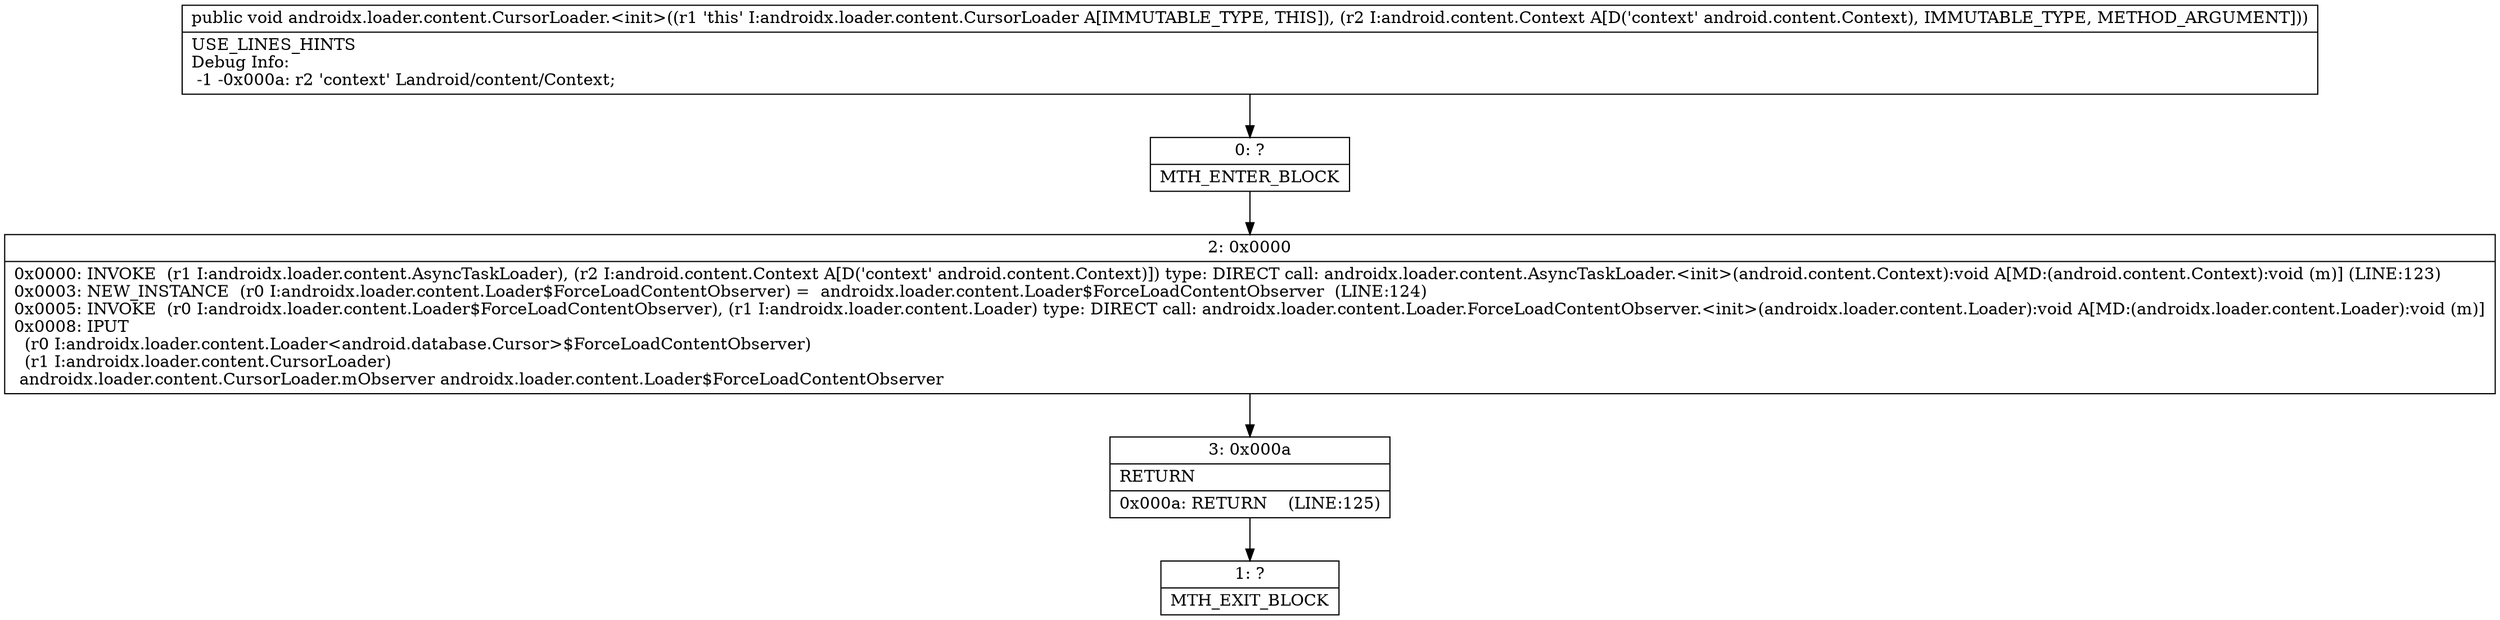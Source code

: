 digraph "CFG forandroidx.loader.content.CursorLoader.\<init\>(Landroid\/content\/Context;)V" {
Node_0 [shape=record,label="{0\:\ ?|MTH_ENTER_BLOCK\l}"];
Node_2 [shape=record,label="{2\:\ 0x0000|0x0000: INVOKE  (r1 I:androidx.loader.content.AsyncTaskLoader), (r2 I:android.content.Context A[D('context' android.content.Context)]) type: DIRECT call: androidx.loader.content.AsyncTaskLoader.\<init\>(android.content.Context):void A[MD:(android.content.Context):void (m)] (LINE:123)\l0x0003: NEW_INSTANCE  (r0 I:androidx.loader.content.Loader$ForceLoadContentObserver) =  androidx.loader.content.Loader$ForceLoadContentObserver  (LINE:124)\l0x0005: INVOKE  (r0 I:androidx.loader.content.Loader$ForceLoadContentObserver), (r1 I:androidx.loader.content.Loader) type: DIRECT call: androidx.loader.content.Loader.ForceLoadContentObserver.\<init\>(androidx.loader.content.Loader):void A[MD:(androidx.loader.content.Loader):void (m)]\l0x0008: IPUT  \l  (r0 I:androidx.loader.content.Loader\<android.database.Cursor\>$ForceLoadContentObserver)\l  (r1 I:androidx.loader.content.CursorLoader)\l androidx.loader.content.CursorLoader.mObserver androidx.loader.content.Loader$ForceLoadContentObserver \l}"];
Node_3 [shape=record,label="{3\:\ 0x000a|RETURN\l|0x000a: RETURN    (LINE:125)\l}"];
Node_1 [shape=record,label="{1\:\ ?|MTH_EXIT_BLOCK\l}"];
MethodNode[shape=record,label="{public void androidx.loader.content.CursorLoader.\<init\>((r1 'this' I:androidx.loader.content.CursorLoader A[IMMUTABLE_TYPE, THIS]), (r2 I:android.content.Context A[D('context' android.content.Context), IMMUTABLE_TYPE, METHOD_ARGUMENT]))  | USE_LINES_HINTS\lDebug Info:\l  \-1 \-0x000a: r2 'context' Landroid\/content\/Context;\l}"];
MethodNode -> Node_0;Node_0 -> Node_2;
Node_2 -> Node_3;
Node_3 -> Node_1;
}

